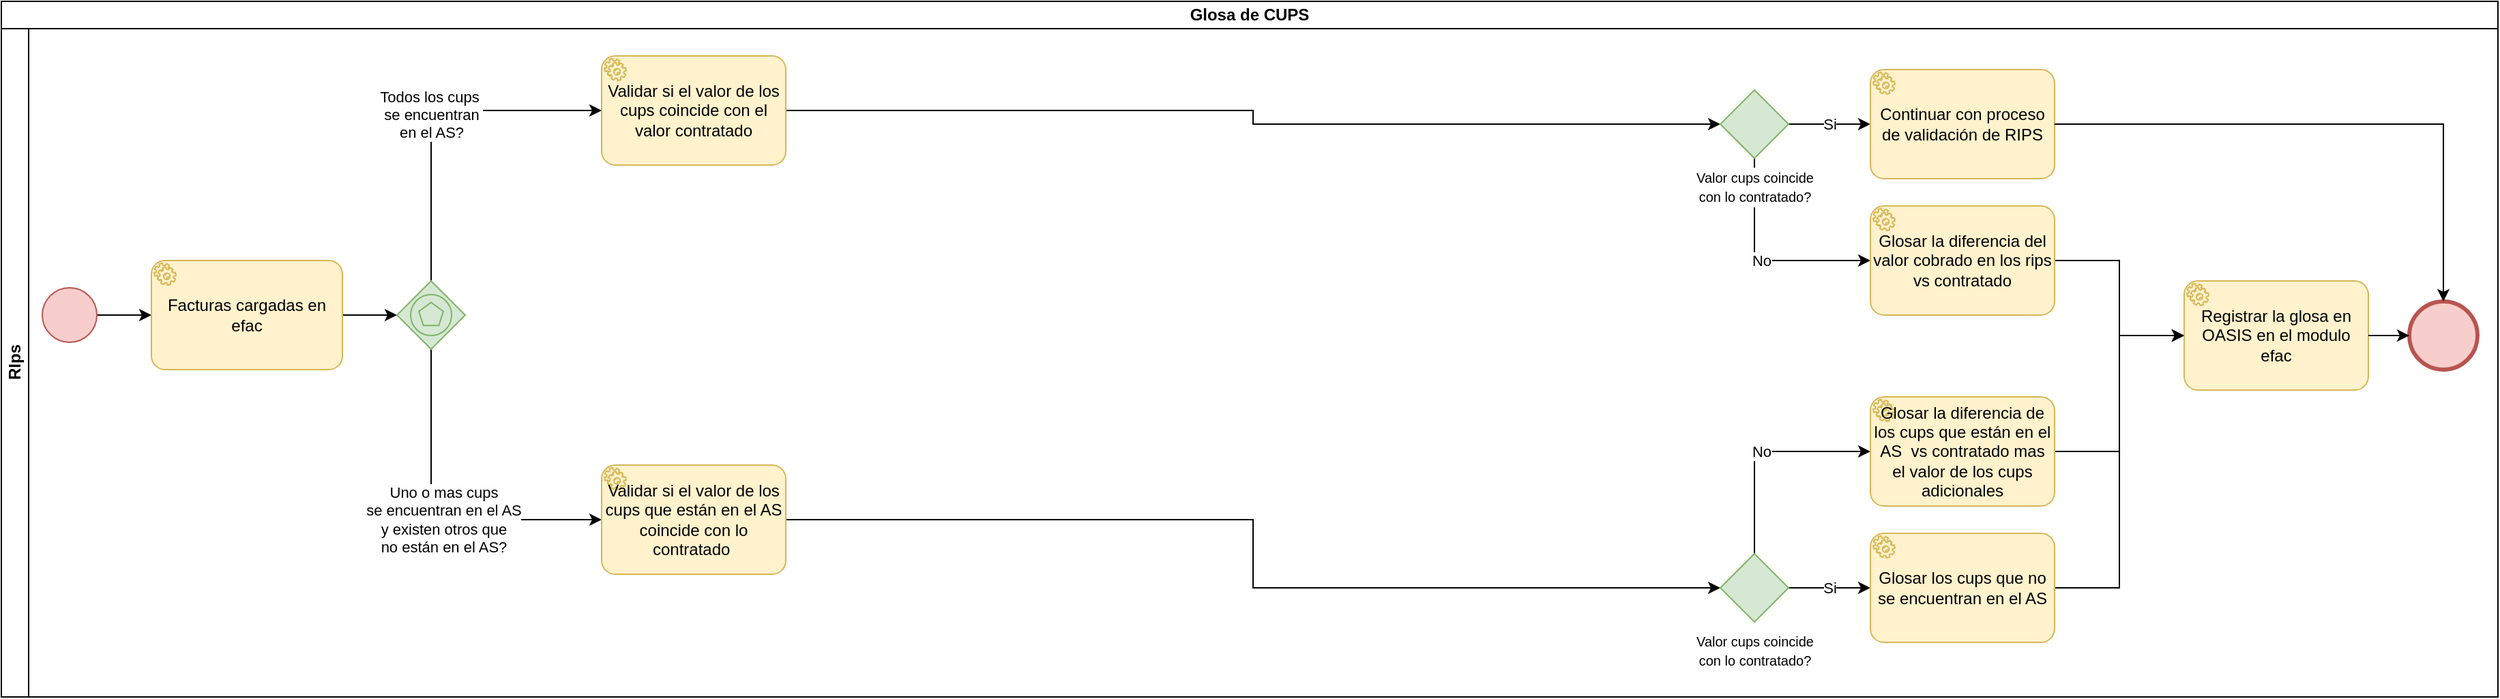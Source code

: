 <mxfile version="21.7.0" type="github">
  <diagram name="Página-1" id="SKrP5Ogb6LURRghhHCP2">
    <mxGraphModel dx="1290" dy="542" grid="1" gridSize="10" guides="1" tooltips="1" connect="1" arrows="1" fold="1" page="1" pageScale="1" pageWidth="1900" pageHeight="550" math="0" shadow="0">
      <root>
        <mxCell id="0" />
        <mxCell id="1" parent="0" />
        <mxCell id="iDgbX58GDVkkqR7G9HbA-1" value="Glosa de CUPS" style="swimlane;html=1;childLayout=stackLayout;resizeParent=1;resizeParentMax=0;horizontal=1;startSize=20;horizontalStack=0;whiteSpace=wrap;" parent="1" vertex="1">
          <mxGeometry x="30" y="20" width="1830" height="510" as="geometry" />
        </mxCell>
        <mxCell id="iDgbX58GDVkkqR7G9HbA-2" value="RIps" style="swimlane;html=1;startSize=20;horizontal=0;" parent="iDgbX58GDVkkqR7G9HbA-1" vertex="1">
          <mxGeometry y="20" width="1830" height="490" as="geometry" />
        </mxCell>
        <mxCell id="iDgbX58GDVkkqR7G9HbA-3" style="edgeStyle=orthogonalEdgeStyle;rounded=0;orthogonalLoop=1;jettySize=auto;html=1;" parent="iDgbX58GDVkkqR7G9HbA-2" source="iDgbX58GDVkkqR7G9HbA-4" target="iDgbX58GDVkkqR7G9HbA-24" edge="1">
          <mxGeometry relative="1" as="geometry">
            <mxPoint x="100" y="210" as="targetPoint" />
          </mxGeometry>
        </mxCell>
        <mxCell id="iDgbX58GDVkkqR7G9HbA-4" value="" style="points=[[0.145,0.145,0],[0.5,0,0],[0.855,0.145,0],[1,0.5,0],[0.855,0.855,0],[0.5,1,0],[0.145,0.855,0],[0,0.5,0]];shape=mxgraph.bpmn.event;html=1;verticalLabelPosition=bottom;labelBackgroundColor=#ffffff;verticalAlign=top;align=center;perimeter=ellipsePerimeter;outlineConnect=0;aspect=fixed;outline=standard;symbol=general;fillColor=#f8cecc;strokeColor=#b85450;" parent="iDgbX58GDVkkqR7G9HbA-2" vertex="1">
          <mxGeometry x="30" y="190" width="40" height="40" as="geometry" />
        </mxCell>
        <mxCell id="iDgbX58GDVkkqR7G9HbA-23" style="edgeStyle=orthogonalEdgeStyle;rounded=0;orthogonalLoop=1;jettySize=auto;html=1;entryX=0;entryY=0.5;entryDx=0;entryDy=0;entryPerimeter=0;" parent="iDgbX58GDVkkqR7G9HbA-2" source="iDgbX58GDVkkqR7G9HbA-24" target="iDgbX58GDVkkqR7G9HbA-32" edge="1">
          <mxGeometry relative="1" as="geometry">
            <mxPoint x="932" y="210" as="sourcePoint" />
            <mxPoint x="972.5" y="210" as="targetPoint" />
          </mxGeometry>
        </mxCell>
        <mxCell id="iDgbX58GDVkkqR7G9HbA-24" value="Facturas cargadas en efac" style="points=[[0.25,0,0],[0.5,0,0],[0.75,0,0],[1,0.25,0],[1,0.5,0],[1,0.75,0],[0.75,1,0],[0.5,1,0],[0.25,1,0],[0,0.75,0],[0,0.5,0],[0,0.25,0]];shape=mxgraph.bpmn.task;whiteSpace=wrap;rectStyle=rounded;size=10;html=1;container=1;expand=0;collapsible=0;taskMarker=service;fillColor=#fff2cc;strokeColor=#d6b656;" parent="iDgbX58GDVkkqR7G9HbA-2" vertex="1">
          <mxGeometry x="110" y="170" width="140" height="80" as="geometry" />
        </mxCell>
        <mxCell id="iDgbX58GDVkkqR7G9HbA-54" style="edgeStyle=orthogonalEdgeStyle;rounded=0;orthogonalLoop=1;jettySize=auto;html=1;entryX=0;entryY=0.5;entryDx=0;entryDy=0;entryPerimeter=0;" parent="iDgbX58GDVkkqR7G9HbA-2" source="iDgbX58GDVkkqR7G9HbA-26" target="iDgbX58GDVkkqR7G9HbA-53" edge="1">
          <mxGeometry relative="1" as="geometry" />
        </mxCell>
        <mxCell id="iDgbX58GDVkkqR7G9HbA-26" value="Validar si el valor de los cups coincide con el valor contratado" style="points=[[0.25,0,0],[0.5,0,0],[0.75,0,0],[1,0.25,0],[1,0.5,0],[1,0.75,0],[0.75,1,0],[0.5,1,0],[0.25,1,0],[0,0.75,0],[0,0.5,0],[0,0.25,0]];shape=mxgraph.bpmn.task;whiteSpace=wrap;rectStyle=rounded;size=10;html=1;container=1;expand=0;collapsible=0;taskMarker=service;fillColor=#fff2cc;strokeColor=#d6b656;" parent="iDgbX58GDVkkqR7G9HbA-2" vertex="1">
          <mxGeometry x="440" y="20" width="135" height="80" as="geometry" />
        </mxCell>
        <mxCell id="iDgbX58GDVkkqR7G9HbA-33" style="edgeStyle=orthogonalEdgeStyle;rounded=0;orthogonalLoop=1;jettySize=auto;html=1;entryX=0;entryY=0.5;entryDx=0;entryDy=0;entryPerimeter=0;" parent="iDgbX58GDVkkqR7G9HbA-2" source="iDgbX58GDVkkqR7G9HbA-32" target="iDgbX58GDVkkqR7G9HbA-26" edge="1">
          <mxGeometry relative="1" as="geometry">
            <Array as="points">
              <mxPoint x="315" y="60" />
            </Array>
          </mxGeometry>
        </mxCell>
        <mxCell id="iDgbX58GDVkkqR7G9HbA-36" value="Todos los cups&amp;nbsp;&lt;br&gt;se encuentran&lt;br&gt;en el AS?" style="edgeLabel;html=1;align=center;verticalAlign=middle;resizable=0;points=[];" parent="iDgbX58GDVkkqR7G9HbA-33" vertex="1" connectable="0">
          <mxGeometry x="-0.261" relative="1" as="geometry">
            <mxPoint y="-30" as="offset" />
          </mxGeometry>
        </mxCell>
        <mxCell id="iDgbX58GDVkkqR7G9HbA-35" value="Uno o mas cups &lt;br&gt;se encuentran en el AS &lt;br&gt;y existen otros que &lt;br&gt;no están en el AS?" style="edgeStyle=orthogonalEdgeStyle;rounded=0;orthogonalLoop=1;jettySize=auto;html=1;entryX=0;entryY=0.5;entryDx=0;entryDy=0;entryPerimeter=0;" parent="iDgbX58GDVkkqR7G9HbA-2" source="iDgbX58GDVkkqR7G9HbA-32" target="iDgbX58GDVkkqR7G9HbA-34" edge="1">
          <mxGeometry x="0.069" relative="1" as="geometry">
            <Array as="points">
              <mxPoint x="315" y="360" />
            </Array>
            <mxPoint as="offset" />
          </mxGeometry>
        </mxCell>
        <mxCell id="iDgbX58GDVkkqR7G9HbA-32" value="" style="points=[[0.25,0.25,0],[0.5,0,0],[0.75,0.25,0],[1,0.5,0],[0.75,0.75,0],[0.5,1,0],[0.25,0.75,0],[0,0.5,0]];shape=mxgraph.bpmn.gateway2;html=1;verticalLabelPosition=bottom;labelBackgroundColor=#ffffff;verticalAlign=top;align=center;perimeter=rhombusPerimeter;outlineConnect=0;outline=standard;symbol=multiple;fillColor=#d5e8d4;strokeColor=#82b366;" parent="iDgbX58GDVkkqR7G9HbA-2" vertex="1">
          <mxGeometry x="290" y="185" width="50" height="50" as="geometry" />
        </mxCell>
        <mxCell id="iDgbX58GDVkkqR7G9HbA-37" style="edgeStyle=orthogonalEdgeStyle;rounded=0;orthogonalLoop=1;jettySize=auto;html=1;entryX=0;entryY=0.5;entryDx=0;entryDy=0;entryPerimeter=0;" parent="iDgbX58GDVkkqR7G9HbA-2" source="iDgbX58GDVkkqR7G9HbA-34" target="iDgbX58GDVkkqR7G9HbA-43" edge="1">
          <mxGeometry relative="1" as="geometry">
            <mxPoint x="1260" y="380" as="targetPoint" />
          </mxGeometry>
        </mxCell>
        <mxCell id="iDgbX58GDVkkqR7G9HbA-34" value="Validar si el valor de los cups que están en el AS coincide con lo contratado&amp;nbsp;" style="points=[[0.25,0,0],[0.5,0,0],[0.75,0,0],[1,0.25,0],[1,0.5,0],[1,0.75,0],[0.75,1,0],[0.5,1,0],[0.25,1,0],[0,0.75,0],[0,0.5,0],[0,0.25,0]];shape=mxgraph.bpmn.task;whiteSpace=wrap;rectStyle=rounded;size=10;html=1;container=1;expand=0;collapsible=0;taskMarker=service;fillColor=#fff2cc;strokeColor=#d6b656;" parent="iDgbX58GDVkkqR7G9HbA-2" vertex="1">
          <mxGeometry x="440" y="320" width="135" height="80" as="geometry" />
        </mxCell>
        <mxCell id="iDgbX58GDVkkqR7G9HbA-44" value="Si" style="edgeStyle=orthogonalEdgeStyle;rounded=0;orthogonalLoop=1;jettySize=auto;html=1;entryX=0;entryY=0.5;entryDx=0;entryDy=0;entryPerimeter=0;" parent="iDgbX58GDVkkqR7G9HbA-2" source="iDgbX58GDVkkqR7G9HbA-43" target="iDgbX58GDVkkqR7G9HbA-45" edge="1">
          <mxGeometry relative="1" as="geometry">
            <mxPoint x="1370" y="380" as="targetPoint" />
          </mxGeometry>
        </mxCell>
        <mxCell id="iDgbX58GDVkkqR7G9HbA-46" value="No" style="edgeStyle=orthogonalEdgeStyle;rounded=0;orthogonalLoop=1;jettySize=auto;html=1;entryX=0;entryY=0.5;entryDx=0;entryDy=0;entryPerimeter=0;" parent="iDgbX58GDVkkqR7G9HbA-2" source="iDgbX58GDVkkqR7G9HbA-43" target="iDgbX58GDVkkqR7G9HbA-47" edge="1">
          <mxGeometry relative="1" as="geometry">
            <mxPoint x="1285" y="270" as="targetPoint" />
            <Array as="points">
              <mxPoint x="1285" y="310" />
            </Array>
          </mxGeometry>
        </mxCell>
        <mxCell id="iDgbX58GDVkkqR7G9HbA-43" value="&lt;font style=&quot;font-size: 10px;&quot;&gt;Valor cups coincide&lt;br&gt;con lo contratado?&lt;/font&gt;" style="points=[[0.25,0.25,0],[0.5,0,0],[0.75,0.25,0],[1,0.5,0],[0.75,0.75,0],[0.5,1,0],[0.25,0.75,0],[0,0.5,0]];shape=mxgraph.bpmn.gateway2;html=1;verticalLabelPosition=bottom;labelBackgroundColor=#ffffff;verticalAlign=top;align=center;perimeter=rhombusPerimeter;outlineConnect=0;outline=none;symbol=none;fillColor=#d5e8d4;strokeColor=#82b366;" parent="iDgbX58GDVkkqR7G9HbA-2" vertex="1">
          <mxGeometry x="1260" y="385" width="50" height="50" as="geometry" />
        </mxCell>
        <mxCell id="iDgbX58GDVkkqR7G9HbA-52" style="edgeStyle=orthogonalEdgeStyle;rounded=0;orthogonalLoop=1;jettySize=auto;html=1;entryX=0;entryY=0.5;entryDx=0;entryDy=0;entryPerimeter=0;" parent="iDgbX58GDVkkqR7G9HbA-2" source="iDgbX58GDVkkqR7G9HbA-45" target="iDgbX58GDVkkqR7G9HbA-48" edge="1">
          <mxGeometry relative="1" as="geometry" />
        </mxCell>
        <mxCell id="iDgbX58GDVkkqR7G9HbA-45" value="Glosar los cups que no se encuentran en el AS" style="points=[[0.25,0,0],[0.5,0,0],[0.75,0,0],[1,0.25,0],[1,0.5,0],[1,0.75,0],[0.75,1,0],[0.5,1,0],[0.25,1,0],[0,0.75,0],[0,0.5,0],[0,0.25,0]];shape=mxgraph.bpmn.task;whiteSpace=wrap;rectStyle=rounded;size=10;html=1;container=1;expand=0;collapsible=0;taskMarker=service;fillColor=#fff2cc;strokeColor=#d6b656;" parent="iDgbX58GDVkkqR7G9HbA-2" vertex="1">
          <mxGeometry x="1370" y="370" width="135" height="80" as="geometry" />
        </mxCell>
        <mxCell id="iDgbX58GDVkkqR7G9HbA-51" style="edgeStyle=orthogonalEdgeStyle;rounded=0;orthogonalLoop=1;jettySize=auto;html=1;entryX=0;entryY=0.5;entryDx=0;entryDy=0;entryPerimeter=0;" parent="iDgbX58GDVkkqR7G9HbA-2" source="iDgbX58GDVkkqR7G9HbA-47" target="iDgbX58GDVkkqR7G9HbA-48" edge="1">
          <mxGeometry relative="1" as="geometry" />
        </mxCell>
        <mxCell id="iDgbX58GDVkkqR7G9HbA-47" value="Glosar la diferencia de los cups que están en el AS&amp;nbsp; vs contratado mas el valor de los cups adicionales" style="points=[[0.25,0,0],[0.5,0,0],[0.75,0,0],[1,0.25,0],[1,0.5,0],[1,0.75,0],[0.75,1,0],[0.5,1,0],[0.25,1,0],[0,0.75,0],[0,0.5,0],[0,0.25,0]];shape=mxgraph.bpmn.task;whiteSpace=wrap;rectStyle=rounded;size=10;html=1;container=1;expand=0;collapsible=0;taskMarker=service;fillColor=#fff2cc;strokeColor=#d6b656;" parent="iDgbX58GDVkkqR7G9HbA-2" vertex="1">
          <mxGeometry x="1370" y="270" width="135" height="80" as="geometry" />
        </mxCell>
        <mxCell id="iDgbX58GDVkkqR7G9HbA-48" value="Registrar la glosa en OASIS en el modulo efac" style="points=[[0.25,0,0],[0.5,0,0],[0.75,0,0],[1,0.25,0],[1,0.5,0],[1,0.75,0],[0.75,1,0],[0.5,1,0],[0.25,1,0],[0,0.75,0],[0,0.5,0],[0,0.25,0]];shape=mxgraph.bpmn.task;whiteSpace=wrap;rectStyle=rounded;size=10;html=1;container=1;expand=0;collapsible=0;taskMarker=service;fillColor=#fff2cc;strokeColor=#d6b656;" parent="iDgbX58GDVkkqR7G9HbA-2" vertex="1">
          <mxGeometry x="1600" y="185" width="135" height="80" as="geometry" />
        </mxCell>
        <mxCell id="iDgbX58GDVkkqR7G9HbA-55" value="Si" style="edgeStyle=orthogonalEdgeStyle;rounded=0;orthogonalLoop=1;jettySize=auto;html=1;" parent="iDgbX58GDVkkqR7G9HbA-2" source="iDgbX58GDVkkqR7G9HbA-53" target="iDgbX58GDVkkqR7G9HbA-56" edge="1">
          <mxGeometry relative="1" as="geometry">
            <mxPoint x="1370" y="70" as="targetPoint" />
          </mxGeometry>
        </mxCell>
        <mxCell id="iDgbX58GDVkkqR7G9HbA-58" value="No" style="edgeStyle=orthogonalEdgeStyle;rounded=0;orthogonalLoop=1;jettySize=auto;html=1;entryX=0;entryY=0.5;entryDx=0;entryDy=0;entryPerimeter=0;" parent="iDgbX58GDVkkqR7G9HbA-2" source="iDgbX58GDVkkqR7G9HbA-53" target="iDgbX58GDVkkqR7G9HbA-59" edge="1">
          <mxGeometry relative="1" as="geometry">
            <mxPoint x="1285" y="180" as="targetPoint" />
            <Array as="points">
              <mxPoint x="1285" y="170" />
            </Array>
          </mxGeometry>
        </mxCell>
        <mxCell id="iDgbX58GDVkkqR7G9HbA-53" value="&lt;font style=&quot;font-size: 10px;&quot;&gt;Valor cups coincide&lt;br&gt;con lo contratado?&lt;/font&gt;" style="points=[[0.25,0.25,0],[0.5,0,0],[0.75,0.25,0],[1,0.5,0],[0.75,0.75,0],[0.5,1,0],[0.25,0.75,0],[0,0.5,0]];shape=mxgraph.bpmn.gateway2;html=1;verticalLabelPosition=bottom;labelBackgroundColor=#ffffff;verticalAlign=top;align=center;perimeter=rhombusPerimeter;outlineConnect=0;outline=none;symbol=none;fillColor=#d5e8d4;strokeColor=#82b366;" parent="iDgbX58GDVkkqR7G9HbA-2" vertex="1">
          <mxGeometry x="1260" y="45" width="50" height="50" as="geometry" />
        </mxCell>
        <mxCell id="iDgbX58GDVkkqR7G9HbA-56" value="Continuar con proceso de validación de RIPS" style="points=[[0.25,0,0],[0.5,0,0],[0.75,0,0],[1,0.25,0],[1,0.5,0],[1,0.75,0],[0.75,1,0],[0.5,1,0],[0.25,1,0],[0,0.75,0],[0,0.5,0],[0,0.25,0]];shape=mxgraph.bpmn.task;whiteSpace=wrap;rectStyle=rounded;size=10;html=1;container=1;expand=0;collapsible=0;taskMarker=service;fillColor=#fff2cc;strokeColor=#d6b656;" parent="iDgbX58GDVkkqR7G9HbA-2" vertex="1">
          <mxGeometry x="1370" y="30" width="135" height="80" as="geometry" />
        </mxCell>
        <mxCell id="iDgbX58GDVkkqR7G9HbA-60" style="edgeStyle=orthogonalEdgeStyle;rounded=0;orthogonalLoop=1;jettySize=auto;html=1;entryX=0;entryY=0.5;entryDx=0;entryDy=0;entryPerimeter=0;" parent="iDgbX58GDVkkqR7G9HbA-2" source="iDgbX58GDVkkqR7G9HbA-59" target="iDgbX58GDVkkqR7G9HbA-48" edge="1">
          <mxGeometry relative="1" as="geometry" />
        </mxCell>
        <mxCell id="iDgbX58GDVkkqR7G9HbA-59" value="Glosar la diferencia del valor cobrado en los rips vs contratado" style="points=[[0.25,0,0],[0.5,0,0],[0.75,0,0],[1,0.25,0],[1,0.5,0],[1,0.75,0],[0.75,1,0],[0.5,1,0],[0.25,1,0],[0,0.75,0],[0,0.5,0],[0,0.25,0]];shape=mxgraph.bpmn.task;whiteSpace=wrap;rectStyle=rounded;size=10;html=1;container=1;expand=0;collapsible=0;taskMarker=service;fillColor=#fff2cc;strokeColor=#d6b656;" parent="iDgbX58GDVkkqR7G9HbA-2" vertex="1">
          <mxGeometry x="1370" y="130" width="135" height="80" as="geometry" />
        </mxCell>
        <mxCell id="iDgbX58GDVkkqR7G9HbA-50" value="" style="points=[[0.145,0.145,0],[0.5,0,0],[0.855,0.145,0],[1,0.5,0],[0.855,0.855,0],[0.5,1,0],[0.145,0.855,0],[0,0.5,0]];shape=mxgraph.bpmn.event;html=1;verticalLabelPosition=bottom;labelBackgroundColor=#ffffff;verticalAlign=top;align=center;perimeter=ellipsePerimeter;outlineConnect=0;aspect=fixed;outline=end;symbol=terminate2;fillColor=#f8cecc;strokeColor=#b85450;" parent="1" vertex="1">
          <mxGeometry x="1795" y="240" width="50" height="50" as="geometry" />
        </mxCell>
        <mxCell id="iDgbX58GDVkkqR7G9HbA-49" style="edgeStyle=orthogonalEdgeStyle;rounded=0;orthogonalLoop=1;jettySize=auto;html=1;" parent="1" source="iDgbX58GDVkkqR7G9HbA-48" target="iDgbX58GDVkkqR7G9HbA-50" edge="1">
          <mxGeometry relative="1" as="geometry">
            <mxPoint x="1820" y="265" as="targetPoint" />
          </mxGeometry>
        </mxCell>
        <mxCell id="iDgbX58GDVkkqR7G9HbA-57" style="edgeStyle=orthogonalEdgeStyle;rounded=0;orthogonalLoop=1;jettySize=auto;html=1;entryX=0.5;entryY=0;entryDx=0;entryDy=0;entryPerimeter=0;" parent="1" source="iDgbX58GDVkkqR7G9HbA-56" target="iDgbX58GDVkkqR7G9HbA-50" edge="1">
          <mxGeometry relative="1" as="geometry" />
        </mxCell>
      </root>
    </mxGraphModel>
  </diagram>
</mxfile>
